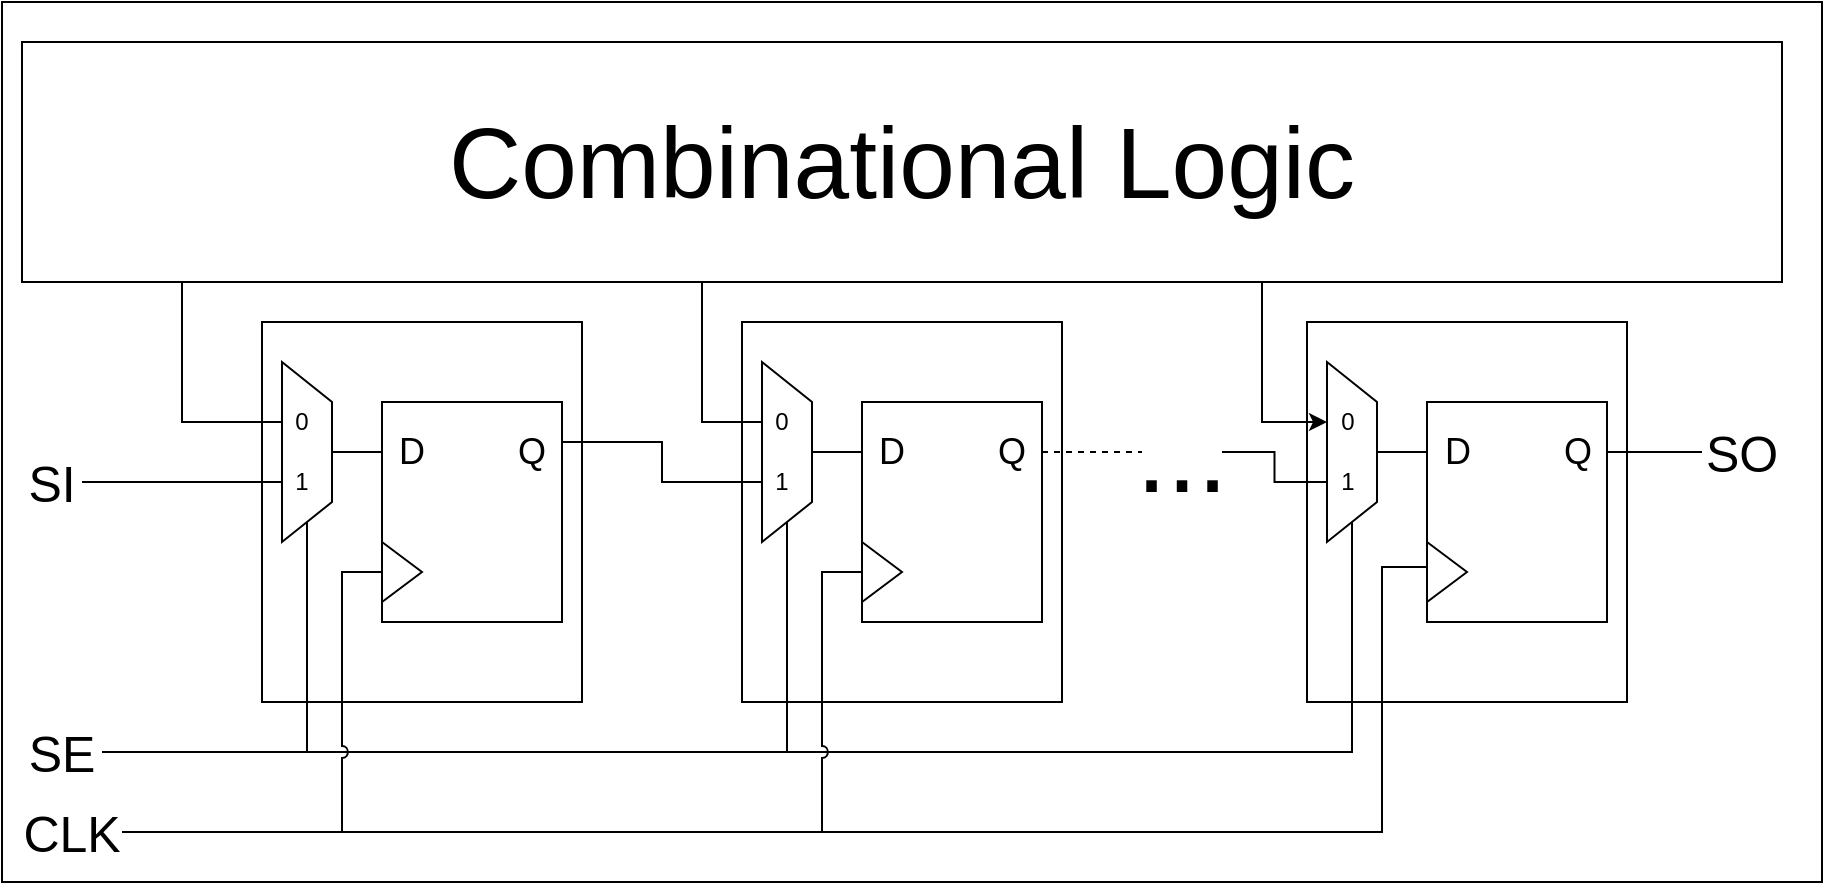 <mxfile version="25.0.3">
  <diagram name="Page-1" id="7IZlaRfim9HSo66foFJ8">
    <mxGraphModel dx="1656" dy="902" grid="1" gridSize="10" guides="1" tooltips="1" connect="1" arrows="1" fold="1" page="1" pageScale="1" pageWidth="850" pageHeight="1100" math="0" shadow="0">
      <root>
        <mxCell id="0" />
        <mxCell id="1" parent="0" />
        <mxCell id="VJRqqUAFZRw3W8uB-F1p-1" value="" style="rounded=0;whiteSpace=wrap;html=1;" vertex="1" parent="1">
          <mxGeometry x="70" y="440" width="910" height="440" as="geometry" />
        </mxCell>
        <mxCell id="h_FR4b3SNnd64EsKBZ6_-36" value="" style="rounded=0;whiteSpace=wrap;html=1;" parent="1" vertex="1">
          <mxGeometry x="722.5" y="600" width="160" height="190" as="geometry" />
        </mxCell>
        <mxCell id="h_FR4b3SNnd64EsKBZ6_-1" value="" style="rounded=0;whiteSpace=wrap;html=1;" parent="1" vertex="1">
          <mxGeometry x="200" y="600" width="160" height="190" as="geometry" />
        </mxCell>
        <mxCell id="h_FR4b3SNnd64EsKBZ6_-18" value="" style="rounded=0;whiteSpace=wrap;html=1;" parent="1" vertex="1">
          <mxGeometry x="440" y="600" width="160" height="190" as="geometry" />
        </mxCell>
        <mxCell id="h_FR4b3SNnd64EsKBZ6_-32" style="edgeStyle=orthogonalEdgeStyle;rounded=0;orthogonalLoop=1;jettySize=auto;html=1;exitX=0.11;exitY=1;exitDx=0;exitDy=0;exitPerimeter=0;entryX=0;entryY=0.25;entryDx=0;entryDy=0;endArrow=none;endFill=0;" parent="1" source="h_FR4b3SNnd64EsKBZ6_-2" target="h_FR4b3SNnd64EsKBZ6_-11" edge="1">
          <mxGeometry relative="1" as="geometry">
            <Array as="points">
              <mxPoint x="160" y="520" />
              <mxPoint x="160" y="650" />
              <mxPoint x="210" y="650" />
            </Array>
          </mxGeometry>
        </mxCell>
        <mxCell id="h_FR4b3SNnd64EsKBZ6_-35" style="edgeStyle=orthogonalEdgeStyle;rounded=0;orthogonalLoop=1;jettySize=auto;html=1;exitX=0.25;exitY=1;exitDx=0;exitDy=0;exitPerimeter=0;entryX=0;entryY=0.5;entryDx=0;entryDy=0;endArrow=none;endFill=0;" parent="1" source="h_FR4b3SNnd64EsKBZ6_-2" target="h_FR4b3SNnd64EsKBZ6_-26" edge="1">
          <mxGeometry relative="1" as="geometry">
            <Array as="points">
              <mxPoint x="420" y="520" />
              <mxPoint x="420" y="650" />
            </Array>
          </mxGeometry>
        </mxCell>
        <mxCell id="h_FR4b3SNnd64EsKBZ6_-48" style="edgeStyle=orthogonalEdgeStyle;rounded=0;orthogonalLoop=1;jettySize=auto;html=1;exitX=0.67;exitY=1;exitDx=0;exitDy=0;exitPerimeter=0;entryX=0;entryY=0.5;entryDx=0;entryDy=0;" parent="1" source="h_FR4b3SNnd64EsKBZ6_-2" target="h_FR4b3SNnd64EsKBZ6_-44" edge="1">
          <mxGeometry relative="1" as="geometry">
            <Array as="points">
              <mxPoint x="700" y="520" />
              <mxPoint x="700" y="650" />
            </Array>
          </mxGeometry>
        </mxCell>
        <mxCell id="h_FR4b3SNnd64EsKBZ6_-2" value="&lt;font style=&quot;font-size: 50px;&quot;&gt;Combinational Logic&lt;/font&gt;" style="rounded=0;whiteSpace=wrap;html=1;points=[[0,0,0,0,0],[0,0.25,0,0,0],[0,0.5,0,0,0],[0,0.75,0,0,0],[0,1,0,0,0],[0.11,1,0,0,0],[0.22,1,0,0,0],[0.25,0,0,0,0],[0.25,1,0,0,0],[0.33,1,0,0,0],[0.44,1,0,0,0],[0.5,0,0,0,0],[0.5,1,0,0,0],[0.56,1,0,0,0],[0.67,1,0,0,0],[0.75,0,0,0,0],[0.75,1,0,0,0],[0.78,1,0,0,0],[0.89,1,0,0,0],[1,0,0,0,0],[1,0.25,0,0,0],[1,0.5,0,0,0],[1,0.75,0,0,0],[1,1,0,0,0]];" parent="1" vertex="1">
          <mxGeometry x="80" y="460" width="880" height="120" as="geometry" />
        </mxCell>
        <mxCell id="h_FR4b3SNnd64EsKBZ6_-7" style="edgeStyle=orthogonalEdgeStyle;rounded=0;orthogonalLoop=1;jettySize=auto;html=1;entryX=0;entryY=0.5;entryDx=0;entryDy=0;endArrow=none;endFill=0;" parent="1" source="h_FR4b3SNnd64EsKBZ6_-3" target="h_FR4b3SNnd64EsKBZ6_-6" edge="1">
          <mxGeometry relative="1" as="geometry" />
        </mxCell>
        <mxCell id="h_FR4b3SNnd64EsKBZ6_-3" value="" style="shape=trapezoid;perimeter=trapezoidPerimeter;whiteSpace=wrap;html=1;fixedSize=1;rotation=90;" parent="1" vertex="1">
          <mxGeometry x="177.5" y="652.5" width="90" height="25" as="geometry" />
        </mxCell>
        <mxCell id="h_FR4b3SNnd64EsKBZ6_-4" value="" style="rounded=0;whiteSpace=wrap;html=1;" parent="1" vertex="1">
          <mxGeometry x="260" y="640" width="90" height="110" as="geometry" />
        </mxCell>
        <mxCell id="h_FR4b3SNnd64EsKBZ6_-27" style="edgeStyle=orthogonalEdgeStyle;rounded=0;orthogonalLoop=1;jettySize=auto;html=1;entryX=0;entryY=0.5;entryDx=0;entryDy=0;endArrow=none;endFill=0;" parent="1" source="h_FR4b3SNnd64EsKBZ6_-5" target="h_FR4b3SNnd64EsKBZ6_-25" edge="1">
          <mxGeometry relative="1" as="geometry">
            <Array as="points">
              <mxPoint x="400" y="660" />
              <mxPoint x="400" y="680" />
            </Array>
          </mxGeometry>
        </mxCell>
        <mxCell id="h_FR4b3SNnd64EsKBZ6_-5" value="&lt;font style=&quot;font-size: 18px;&quot;&gt;Q&lt;/font&gt;" style="text;html=1;align=center;verticalAlign=middle;whiteSpace=wrap;rounded=0;" parent="1" vertex="1">
          <mxGeometry x="320" y="650" width="30" height="30" as="geometry" />
        </mxCell>
        <mxCell id="h_FR4b3SNnd64EsKBZ6_-6" value="&lt;font style=&quot;font-size: 18px;&quot;&gt;D&lt;/font&gt;" style="text;html=1;align=center;verticalAlign=middle;whiteSpace=wrap;rounded=0;" parent="1" vertex="1">
          <mxGeometry x="260" y="650" width="30" height="30" as="geometry" />
        </mxCell>
        <mxCell id="h_FR4b3SNnd64EsKBZ6_-9" value="" style="triangle;whiteSpace=wrap;html=1;" parent="1" vertex="1">
          <mxGeometry x="260" y="710" width="20" height="30" as="geometry" />
        </mxCell>
        <mxCell id="h_FR4b3SNnd64EsKBZ6_-10" value="1" style="text;html=1;align=center;verticalAlign=middle;whiteSpace=wrap;rounded=0;" parent="1" vertex="1">
          <mxGeometry x="210" y="670" width="20" height="20" as="geometry" />
        </mxCell>
        <mxCell id="h_FR4b3SNnd64EsKBZ6_-11" value="0" style="text;html=1;align=center;verticalAlign=middle;whiteSpace=wrap;rounded=0;" parent="1" vertex="1">
          <mxGeometry x="210" y="640" width="20" height="20" as="geometry" />
        </mxCell>
        <mxCell id="h_FR4b3SNnd64EsKBZ6_-14" style="edgeStyle=orthogonalEdgeStyle;rounded=0;orthogonalLoop=1;jettySize=auto;html=1;entryX=1;entryY=0.5;entryDx=0;entryDy=0;endArrow=none;endFill=0;" parent="1" source="h_FR4b3SNnd64EsKBZ6_-13" target="h_FR4b3SNnd64EsKBZ6_-3" edge="1">
          <mxGeometry relative="1" as="geometry" />
        </mxCell>
        <mxCell id="h_FR4b3SNnd64EsKBZ6_-31" style="edgeStyle=orthogonalEdgeStyle;rounded=0;orthogonalLoop=1;jettySize=auto;html=1;entryX=1;entryY=0.5;entryDx=0;entryDy=0;endArrow=none;endFill=0;jumpStyle=arc;" parent="1" source="h_FR4b3SNnd64EsKBZ6_-13" target="h_FR4b3SNnd64EsKBZ6_-20" edge="1">
          <mxGeometry relative="1" as="geometry" />
        </mxCell>
        <mxCell id="h_FR4b3SNnd64EsKBZ6_-46" style="edgeStyle=orthogonalEdgeStyle;rounded=0;orthogonalLoop=1;jettySize=auto;html=1;entryX=1;entryY=0.5;entryDx=0;entryDy=0;endArrow=none;endFill=0;" parent="1" source="h_FR4b3SNnd64EsKBZ6_-13" target="h_FR4b3SNnd64EsKBZ6_-38" edge="1">
          <mxGeometry relative="1" as="geometry" />
        </mxCell>
        <mxCell id="h_FR4b3SNnd64EsKBZ6_-13" value="&lt;font style=&quot;font-size: 25px;&quot;&gt;SE&lt;/font&gt;" style="text;html=1;align=center;verticalAlign=middle;whiteSpace=wrap;rounded=0;" parent="1" vertex="1">
          <mxGeometry x="80" y="800" width="40" height="30" as="geometry" />
        </mxCell>
        <mxCell id="h_FR4b3SNnd64EsKBZ6_-17" style="edgeStyle=orthogonalEdgeStyle;rounded=0;orthogonalLoop=1;jettySize=auto;html=1;entryX=0;entryY=0.5;entryDx=0;entryDy=0;endArrow=none;endFill=0;jumpStyle=arc;" parent="1" source="h_FR4b3SNnd64EsKBZ6_-16" target="h_FR4b3SNnd64EsKBZ6_-9" edge="1">
          <mxGeometry relative="1" as="geometry">
            <Array as="points">
              <mxPoint x="240" y="855" />
              <mxPoint x="240" y="725" />
            </Array>
          </mxGeometry>
        </mxCell>
        <mxCell id="h_FR4b3SNnd64EsKBZ6_-30" style="edgeStyle=orthogonalEdgeStyle;rounded=0;orthogonalLoop=1;jettySize=auto;html=1;entryX=0;entryY=0.5;entryDx=0;entryDy=0;endArrow=none;endFill=0;jumpStyle=arc;" parent="1" source="h_FR4b3SNnd64EsKBZ6_-16" target="h_FR4b3SNnd64EsKBZ6_-24" edge="1">
          <mxGeometry relative="1" as="geometry">
            <Array as="points">
              <mxPoint x="480" y="855" />
              <mxPoint x="480" y="725" />
            </Array>
          </mxGeometry>
        </mxCell>
        <mxCell id="h_FR4b3SNnd64EsKBZ6_-51" style="edgeStyle=orthogonalEdgeStyle;rounded=0;orthogonalLoop=1;jettySize=auto;html=1;entryX=0;entryY=0.75;entryDx=0;entryDy=0;endArrow=none;endFill=0;" parent="1" source="h_FR4b3SNnd64EsKBZ6_-16" target="h_FR4b3SNnd64EsKBZ6_-39" edge="1">
          <mxGeometry relative="1" as="geometry">
            <Array as="points">
              <mxPoint x="760" y="855" />
              <mxPoint x="760" y="723" />
            </Array>
          </mxGeometry>
        </mxCell>
        <mxCell id="h_FR4b3SNnd64EsKBZ6_-16" value="&lt;font style=&quot;font-size: 25px;&quot;&gt;CLK&lt;/font&gt;" style="text;html=1;align=center;verticalAlign=middle;whiteSpace=wrap;rounded=0;" parent="1" vertex="1">
          <mxGeometry x="80" y="840" width="50" height="30" as="geometry" />
        </mxCell>
        <mxCell id="h_FR4b3SNnd64EsKBZ6_-19" style="edgeStyle=orthogonalEdgeStyle;rounded=0;orthogonalLoop=1;jettySize=auto;html=1;entryX=0;entryY=0.5;entryDx=0;entryDy=0;endArrow=none;endFill=0;" parent="1" source="h_FR4b3SNnd64EsKBZ6_-20" target="h_FR4b3SNnd64EsKBZ6_-23" edge="1">
          <mxGeometry relative="1" as="geometry" />
        </mxCell>
        <mxCell id="h_FR4b3SNnd64EsKBZ6_-20" value="" style="shape=trapezoid;perimeter=trapezoidPerimeter;whiteSpace=wrap;html=1;fixedSize=1;rotation=90;" parent="1" vertex="1">
          <mxGeometry x="417.5" y="652.5" width="90" height="25" as="geometry" />
        </mxCell>
        <mxCell id="h_FR4b3SNnd64EsKBZ6_-21" value="" style="rounded=0;whiteSpace=wrap;html=1;" parent="1" vertex="1">
          <mxGeometry x="500" y="640" width="90" height="110" as="geometry" />
        </mxCell>
        <mxCell id="h_FR4b3SNnd64EsKBZ6_-49" style="edgeStyle=orthogonalEdgeStyle;rounded=0;orthogonalLoop=1;jettySize=auto;html=1;entryX=0;entryY=0.5;entryDx=0;entryDy=0;endArrow=none;endFill=0;dashed=1;" parent="1" source="h_FR4b3SNnd64EsKBZ6_-22" target="h_FR4b3SNnd64EsKBZ6_-47" edge="1">
          <mxGeometry relative="1" as="geometry">
            <Array as="points">
              <mxPoint x="640" y="665" />
            </Array>
          </mxGeometry>
        </mxCell>
        <mxCell id="h_FR4b3SNnd64EsKBZ6_-22" value="&lt;font style=&quot;font-size: 18px;&quot;&gt;Q&lt;/font&gt;" style="text;html=1;align=center;verticalAlign=middle;whiteSpace=wrap;rounded=0;" parent="1" vertex="1">
          <mxGeometry x="560" y="650" width="30" height="30" as="geometry" />
        </mxCell>
        <mxCell id="h_FR4b3SNnd64EsKBZ6_-23" value="&lt;font style=&quot;font-size: 18px;&quot;&gt;D&lt;/font&gt;" style="text;html=1;align=center;verticalAlign=middle;whiteSpace=wrap;rounded=0;" parent="1" vertex="1">
          <mxGeometry x="500" y="650" width="30" height="30" as="geometry" />
        </mxCell>
        <mxCell id="h_FR4b3SNnd64EsKBZ6_-24" value="" style="triangle;whiteSpace=wrap;html=1;" parent="1" vertex="1">
          <mxGeometry x="500" y="710" width="20" height="30" as="geometry" />
        </mxCell>
        <mxCell id="h_FR4b3SNnd64EsKBZ6_-25" value="1" style="text;html=1;align=center;verticalAlign=middle;whiteSpace=wrap;rounded=0;" parent="1" vertex="1">
          <mxGeometry x="450" y="670" width="20" height="20" as="geometry" />
        </mxCell>
        <mxCell id="h_FR4b3SNnd64EsKBZ6_-26" value="0" style="text;html=1;align=center;verticalAlign=middle;whiteSpace=wrap;rounded=0;" parent="1" vertex="1">
          <mxGeometry x="450" y="640" width="20" height="20" as="geometry" />
        </mxCell>
        <mxCell id="h_FR4b3SNnd64EsKBZ6_-34" style="edgeStyle=orthogonalEdgeStyle;rounded=0;orthogonalLoop=1;jettySize=auto;html=1;endArrow=none;endFill=0;" parent="1" source="h_FR4b3SNnd64EsKBZ6_-33" target="h_FR4b3SNnd64EsKBZ6_-10" edge="1">
          <mxGeometry relative="1" as="geometry" />
        </mxCell>
        <mxCell id="h_FR4b3SNnd64EsKBZ6_-33" value="&lt;font style=&quot;font-size: 25px;&quot;&gt;SI&lt;/font&gt;" style="text;html=1;align=center;verticalAlign=middle;whiteSpace=wrap;rounded=0;" parent="1" vertex="1">
          <mxGeometry x="80" y="665" width="30" height="30" as="geometry" />
        </mxCell>
        <mxCell id="h_FR4b3SNnd64EsKBZ6_-37" style="edgeStyle=orthogonalEdgeStyle;rounded=0;orthogonalLoop=1;jettySize=auto;html=1;entryX=0;entryY=0.5;entryDx=0;entryDy=0;endArrow=none;endFill=0;" parent="1" source="h_FR4b3SNnd64EsKBZ6_-38" target="h_FR4b3SNnd64EsKBZ6_-41" edge="1">
          <mxGeometry relative="1" as="geometry" />
        </mxCell>
        <mxCell id="h_FR4b3SNnd64EsKBZ6_-38" value="" style="shape=trapezoid;perimeter=trapezoidPerimeter;whiteSpace=wrap;html=1;fixedSize=1;rotation=90;" parent="1" vertex="1">
          <mxGeometry x="700" y="652.5" width="90" height="25" as="geometry" />
        </mxCell>
        <mxCell id="h_FR4b3SNnd64EsKBZ6_-39" value="" style="rounded=0;whiteSpace=wrap;html=1;" parent="1" vertex="1">
          <mxGeometry x="782.5" y="640" width="90" height="110" as="geometry" />
        </mxCell>
        <mxCell id="h_FR4b3SNnd64EsKBZ6_-55" style="edgeStyle=orthogonalEdgeStyle;rounded=0;orthogonalLoop=1;jettySize=auto;html=1;endArrow=none;endFill=0;entryX=0;entryY=0.5;entryDx=0;entryDy=0;" parent="1" source="h_FR4b3SNnd64EsKBZ6_-40" target="h_FR4b3SNnd64EsKBZ6_-53" edge="1">
          <mxGeometry relative="1" as="geometry">
            <mxPoint x="920" y="665" as="targetPoint" />
          </mxGeometry>
        </mxCell>
        <mxCell id="h_FR4b3SNnd64EsKBZ6_-40" value="&lt;font style=&quot;font-size: 18px;&quot;&gt;Q&lt;/font&gt;" style="text;html=1;align=center;verticalAlign=middle;whiteSpace=wrap;rounded=0;" parent="1" vertex="1">
          <mxGeometry x="842.5" y="650" width="30" height="30" as="geometry" />
        </mxCell>
        <mxCell id="h_FR4b3SNnd64EsKBZ6_-41" value="&lt;font style=&quot;font-size: 18px;&quot;&gt;D&lt;/font&gt;" style="text;html=1;align=center;verticalAlign=middle;whiteSpace=wrap;rounded=0;" parent="1" vertex="1">
          <mxGeometry x="782.5" y="650" width="30" height="30" as="geometry" />
        </mxCell>
        <mxCell id="h_FR4b3SNnd64EsKBZ6_-42" value="" style="triangle;whiteSpace=wrap;html=1;" parent="1" vertex="1">
          <mxGeometry x="782.5" y="710" width="20" height="30" as="geometry" />
        </mxCell>
        <mxCell id="h_FR4b3SNnd64EsKBZ6_-43" value="1" style="text;html=1;align=center;verticalAlign=middle;whiteSpace=wrap;rounded=0;" parent="1" vertex="1">
          <mxGeometry x="732.5" y="670" width="20" height="20" as="geometry" />
        </mxCell>
        <mxCell id="h_FR4b3SNnd64EsKBZ6_-44" value="0" style="text;html=1;align=center;verticalAlign=middle;whiteSpace=wrap;rounded=0;" parent="1" vertex="1">
          <mxGeometry x="732.5" y="640" width="20" height="20" as="geometry" />
        </mxCell>
        <mxCell id="h_FR4b3SNnd64EsKBZ6_-50" style="edgeStyle=orthogonalEdgeStyle;rounded=0;orthogonalLoop=1;jettySize=auto;html=1;endArrow=none;endFill=0;" parent="1" source="h_FR4b3SNnd64EsKBZ6_-47" target="h_FR4b3SNnd64EsKBZ6_-43" edge="1">
          <mxGeometry relative="1" as="geometry" />
        </mxCell>
        <mxCell id="h_FR4b3SNnd64EsKBZ6_-47" value="..." style="text;html=1;align=center;verticalAlign=middle;whiteSpace=wrap;rounded=0;fontSize=55;" parent="1" vertex="1">
          <mxGeometry x="640" y="657.5" width="40" height="15" as="geometry" />
        </mxCell>
        <mxCell id="h_FR4b3SNnd64EsKBZ6_-53" value="&lt;font style=&quot;font-size: 25px;&quot;&gt;SO&lt;/font&gt;" style="text;html=1;align=center;verticalAlign=middle;whiteSpace=wrap;rounded=0;" parent="1" vertex="1">
          <mxGeometry x="920" y="650" width="40" height="30" as="geometry" />
        </mxCell>
      </root>
    </mxGraphModel>
  </diagram>
</mxfile>
